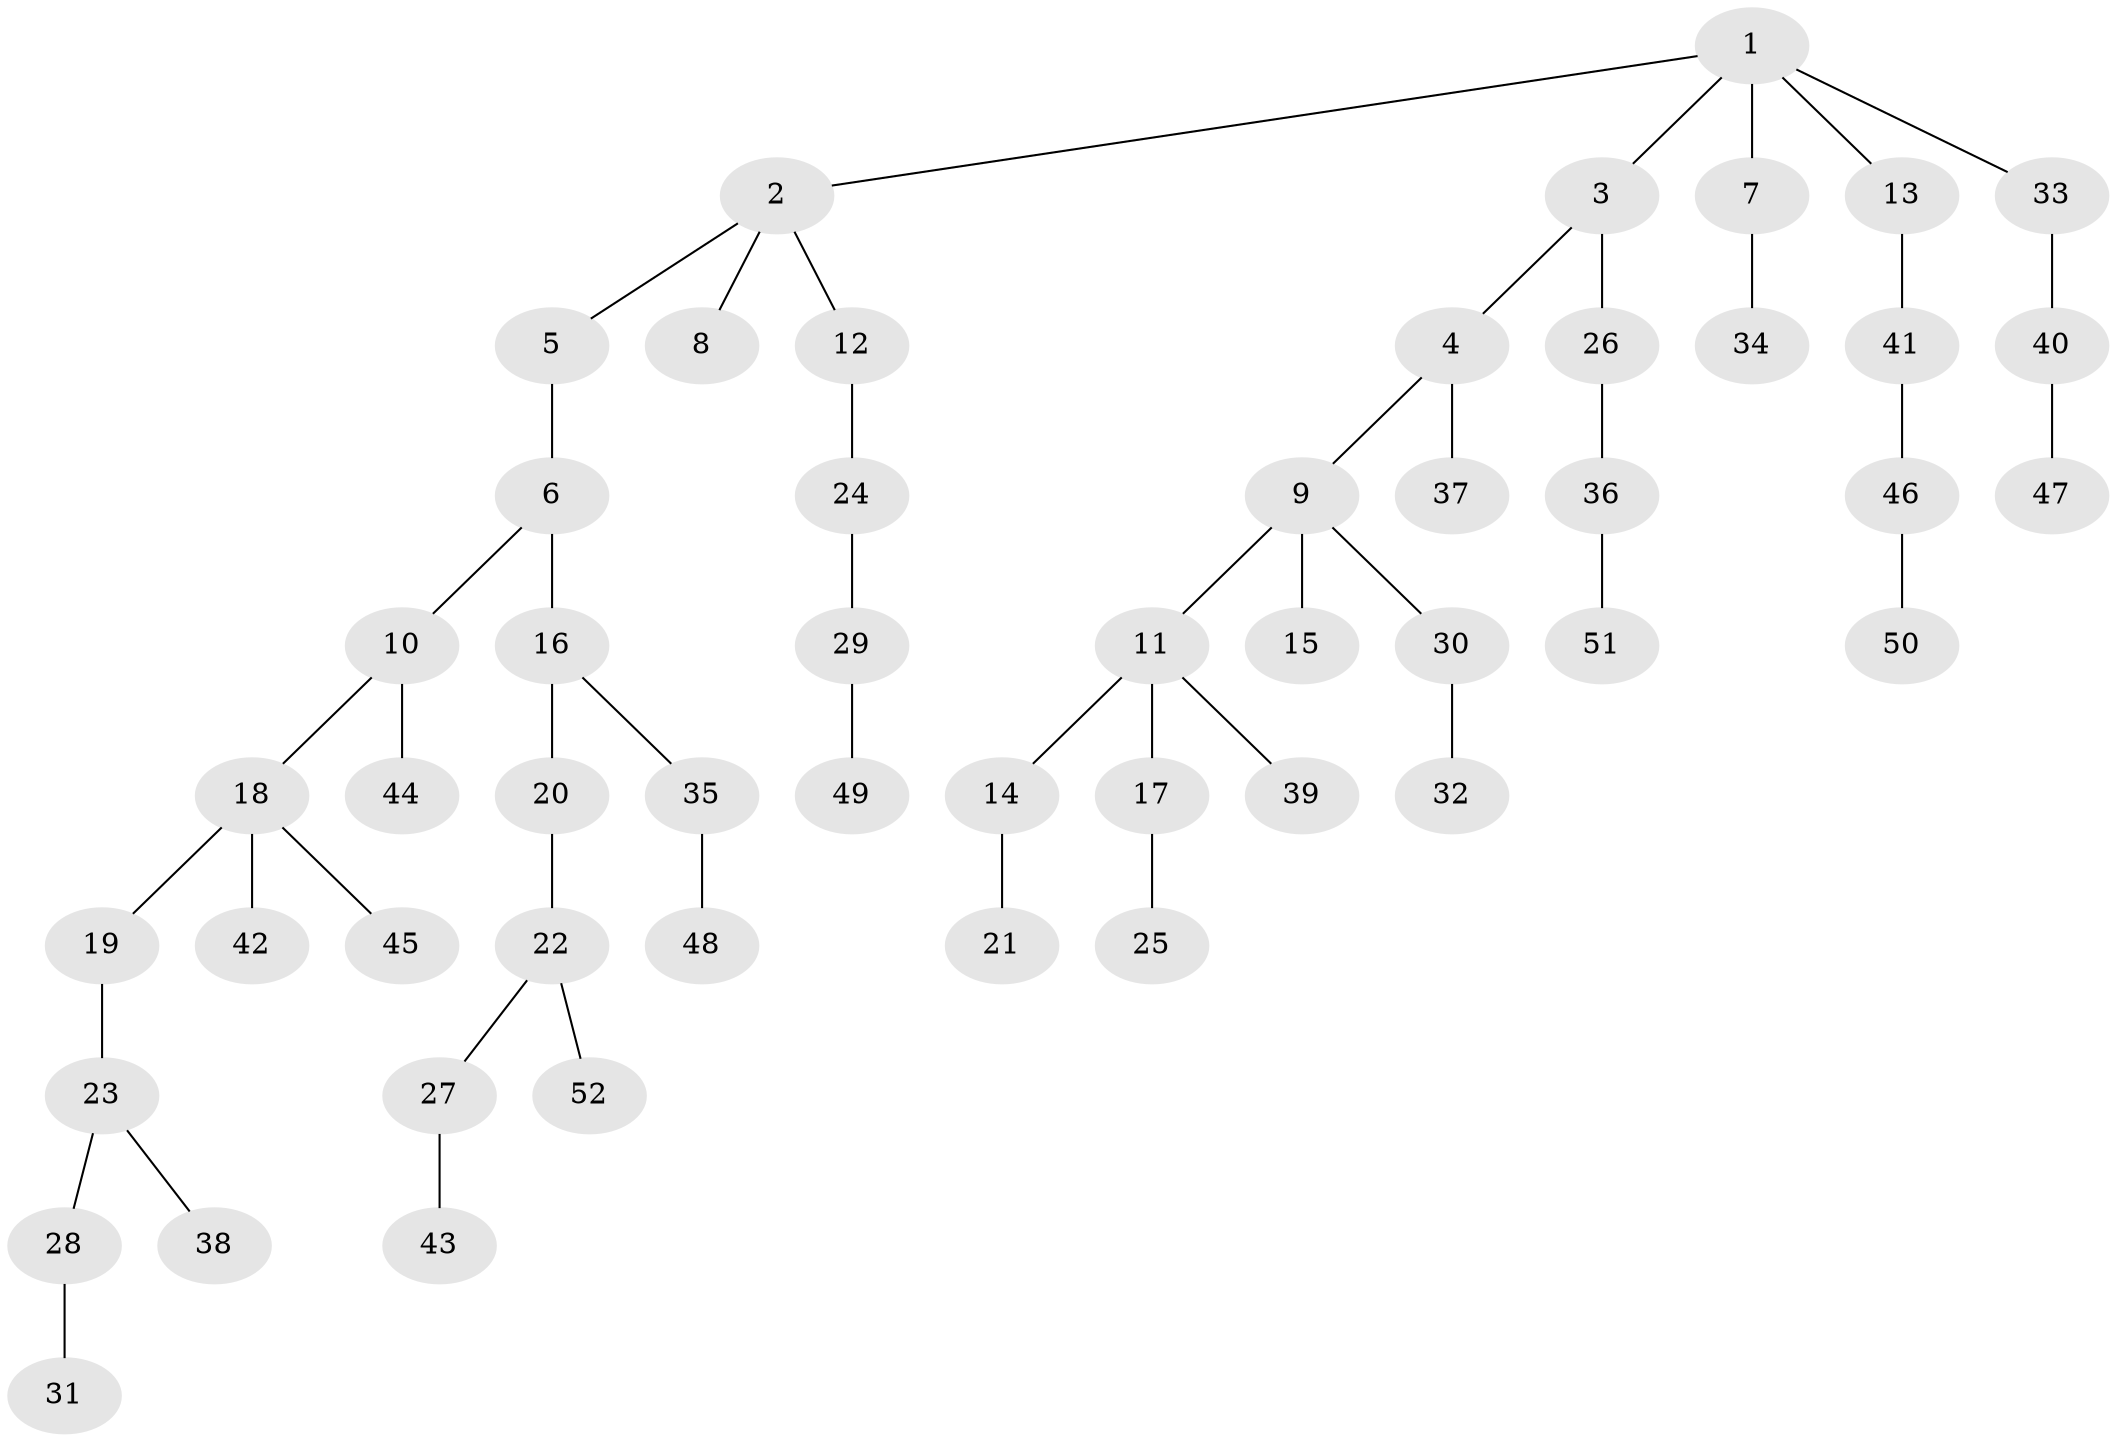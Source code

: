 // original degree distribution, {7: 0.0234375, 5: 0.0546875, 4: 0.046875, 3: 0.125, 2: 0.234375, 1: 0.515625}
// Generated by graph-tools (version 1.1) at 2025/51/03/04/25 22:51:30]
// undirected, 52 vertices, 51 edges
graph export_dot {
  node [color=gray90,style=filled];
  1;
  2;
  3;
  4;
  5;
  6;
  7;
  8;
  9;
  10;
  11;
  12;
  13;
  14;
  15;
  16;
  17;
  18;
  19;
  20;
  21;
  22;
  23;
  24;
  25;
  26;
  27;
  28;
  29;
  30;
  31;
  32;
  33;
  34;
  35;
  36;
  37;
  38;
  39;
  40;
  41;
  42;
  43;
  44;
  45;
  46;
  47;
  48;
  49;
  50;
  51;
  52;
  1 -- 2 [weight=1.0];
  1 -- 3 [weight=1.0];
  1 -- 7 [weight=1.0];
  1 -- 13 [weight=1.0];
  1 -- 33 [weight=1.0];
  2 -- 5 [weight=1.0];
  2 -- 8 [weight=1.0];
  2 -- 12 [weight=1.0];
  3 -- 4 [weight=1.0];
  3 -- 26 [weight=1.0];
  4 -- 9 [weight=1.0];
  4 -- 37 [weight=2.0];
  5 -- 6 [weight=1.0];
  6 -- 10 [weight=1.0];
  6 -- 16 [weight=1.0];
  7 -- 34 [weight=1.0];
  9 -- 11 [weight=1.0];
  9 -- 15 [weight=1.0];
  9 -- 30 [weight=1.0];
  10 -- 18 [weight=1.0];
  10 -- 44 [weight=1.0];
  11 -- 14 [weight=1.0];
  11 -- 17 [weight=1.0];
  11 -- 39 [weight=1.0];
  12 -- 24 [weight=1.0];
  13 -- 41 [weight=1.0];
  14 -- 21 [weight=1.0];
  16 -- 20 [weight=1.0];
  16 -- 35 [weight=1.0];
  17 -- 25 [weight=2.0];
  18 -- 19 [weight=1.0];
  18 -- 42 [weight=1.0];
  18 -- 45 [weight=1.0];
  19 -- 23 [weight=1.0];
  20 -- 22 [weight=1.0];
  22 -- 27 [weight=1.0];
  22 -- 52 [weight=1.0];
  23 -- 28 [weight=1.0];
  23 -- 38 [weight=1.0];
  24 -- 29 [weight=1.0];
  26 -- 36 [weight=1.0];
  27 -- 43 [weight=1.0];
  28 -- 31 [weight=3.0];
  29 -- 49 [weight=1.0];
  30 -- 32 [weight=1.0];
  33 -- 40 [weight=1.0];
  35 -- 48 [weight=1.0];
  36 -- 51 [weight=1.0];
  40 -- 47 [weight=1.0];
  41 -- 46 [weight=1.0];
  46 -- 50 [weight=1.0];
}
